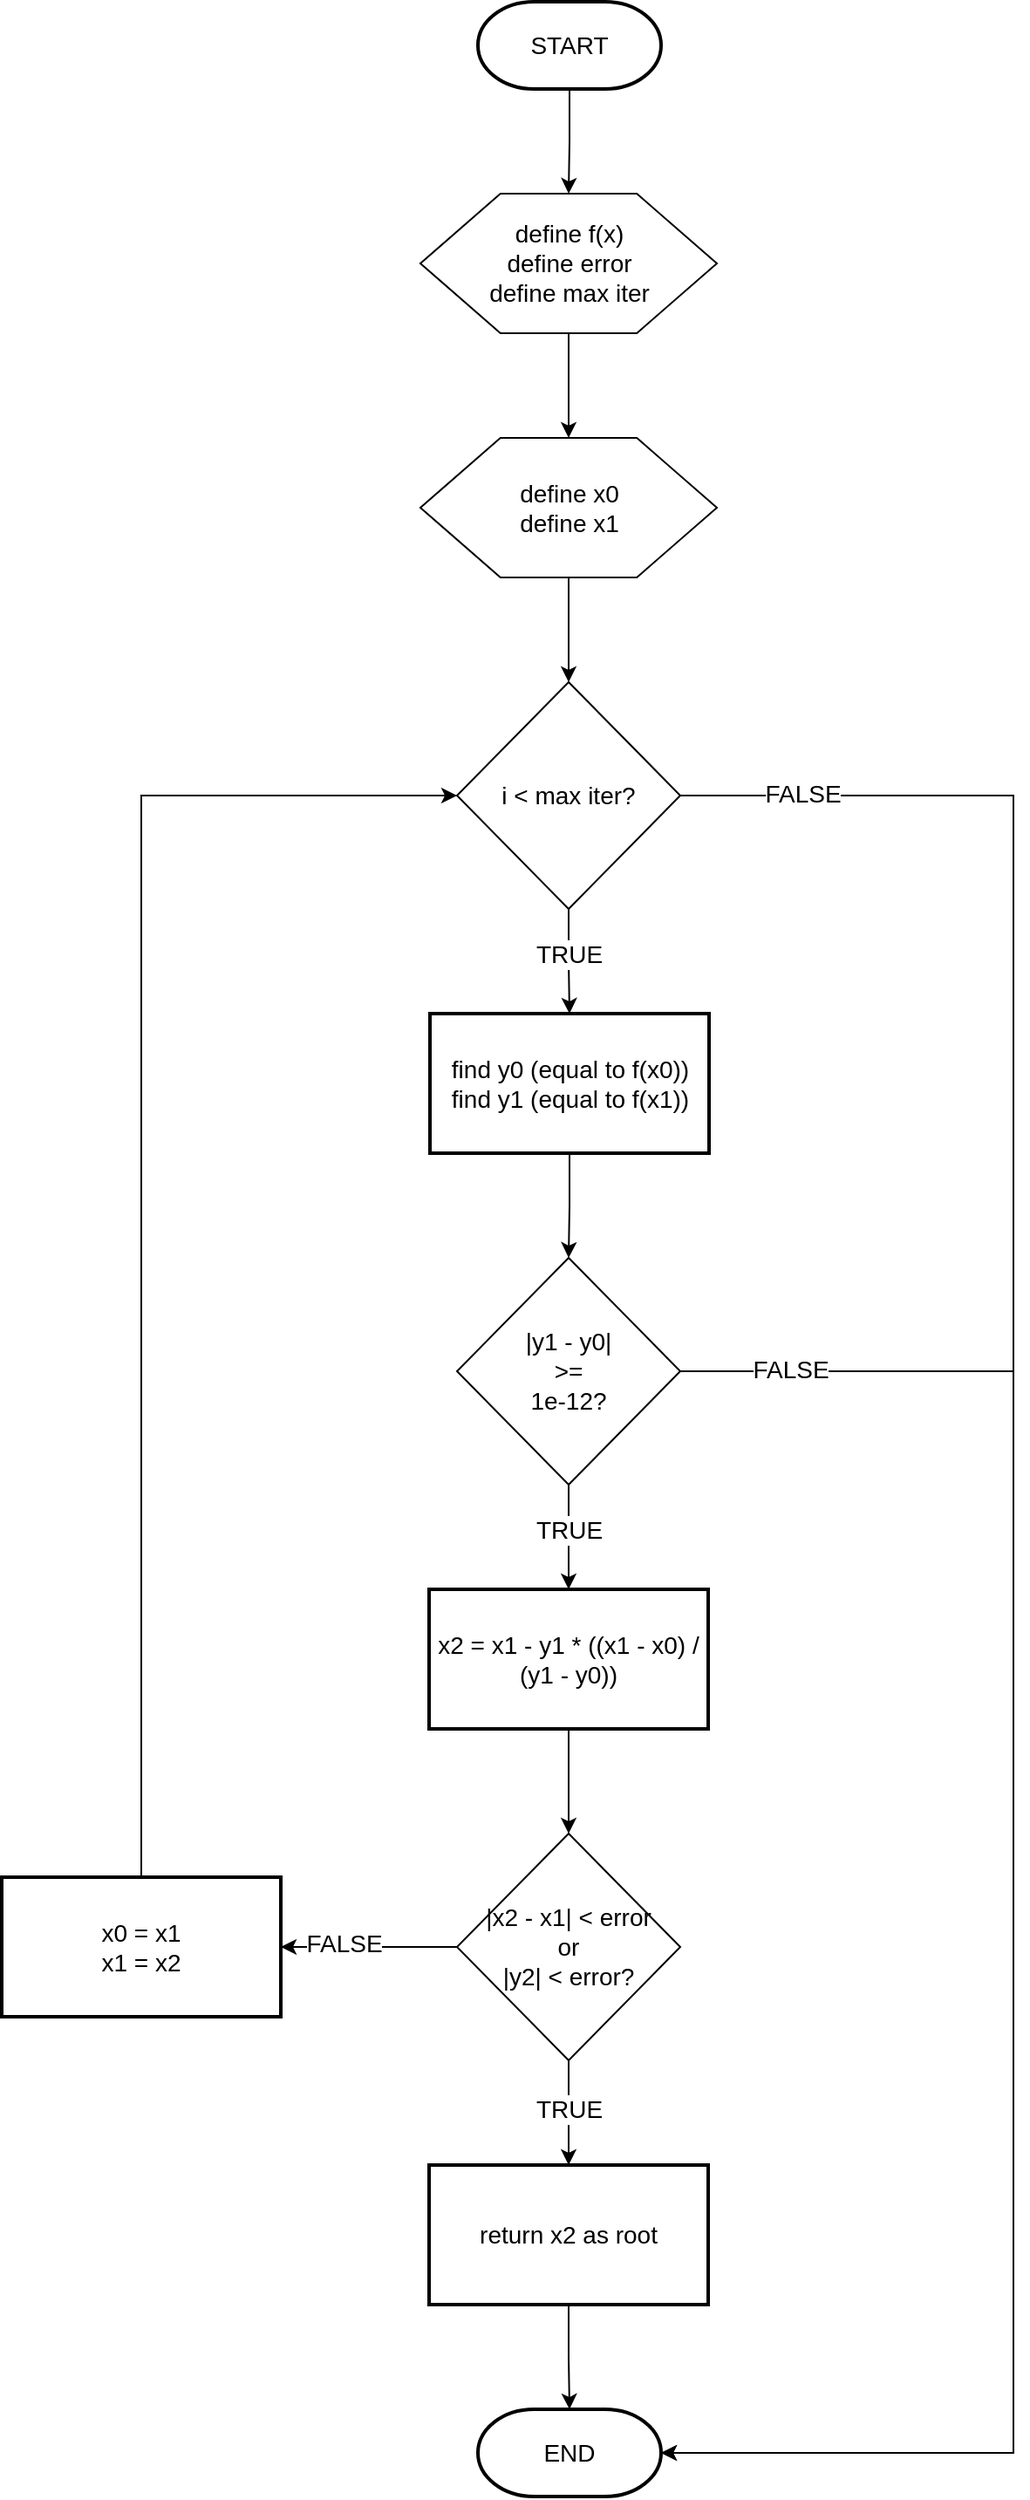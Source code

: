 <mxfile version="28.2.5">
  <diagram name="Page-1" id="8B16Mb9qh1bP5fHbwn5M">
    <mxGraphModel dx="1042" dy="551" grid="1" gridSize="10" guides="1" tooltips="1" connect="1" arrows="1" fold="1" page="1" pageScale="1" pageWidth="850" pageHeight="1100" math="0" shadow="0">
      <root>
        <mxCell id="0" />
        <mxCell id="1" parent="0" />
        <mxCell id="TFgpTVtd9mydYodDTYgu-3" value="" style="edgeStyle=orthogonalEdgeStyle;rounded=0;orthogonalLoop=1;jettySize=auto;html=1;" parent="1" source="TFgpTVtd9mydYodDTYgu-1" target="TFgpTVtd9mydYodDTYgu-2" edge="1">
          <mxGeometry relative="1" as="geometry" />
        </mxCell>
        <mxCell id="TFgpTVtd9mydYodDTYgu-1" value="START" style="strokeWidth=2;html=1;shape=mxgraph.flowchart.terminator;whiteSpace=wrap;fontSize=14;" parent="1" vertex="1">
          <mxGeometry x="373" y="40" width="105" height="50" as="geometry" />
        </mxCell>
        <mxCell id="TFgpTVtd9mydYodDTYgu-5" value="" style="edgeStyle=orthogonalEdgeStyle;rounded=0;orthogonalLoop=1;jettySize=auto;html=1;" parent="1" source="TFgpTVtd9mydYodDTYgu-2" target="TFgpTVtd9mydYodDTYgu-4" edge="1">
          <mxGeometry relative="1" as="geometry" />
        </mxCell>
        <mxCell id="TFgpTVtd9mydYodDTYgu-2" value="define f(x)&lt;div&gt;define error&lt;/div&gt;&lt;div&gt;define max iter&lt;/div&gt;" style="verticalLabelPosition=middle;verticalAlign=middle;html=1;shape=hexagon;perimeter=hexagonPerimeter2;arcSize=6;size=0.27;labelPosition=center;align=center;fontSize=14;" parent="1" vertex="1">
          <mxGeometry x="340" y="150" width="170" height="80" as="geometry" />
        </mxCell>
        <mxCell id="TFgpTVtd9mydYodDTYgu-7" value="" style="edgeStyle=orthogonalEdgeStyle;rounded=0;orthogonalLoop=1;jettySize=auto;html=1;" parent="1" source="TFgpTVtd9mydYodDTYgu-4" target="TFgpTVtd9mydYodDTYgu-6" edge="1">
          <mxGeometry relative="1" as="geometry" />
        </mxCell>
        <mxCell id="TFgpTVtd9mydYodDTYgu-4" value="define x0&lt;div&gt;define x1&lt;/div&gt;" style="verticalLabelPosition=middle;verticalAlign=middle;html=1;shape=hexagon;perimeter=hexagonPerimeter2;arcSize=6;size=0.27;labelPosition=center;align=center;fontSize=14;" parent="1" vertex="1">
          <mxGeometry x="340" y="290" width="170" height="80" as="geometry" />
        </mxCell>
        <mxCell id="TFgpTVtd9mydYodDTYgu-9" value="" style="edgeStyle=orthogonalEdgeStyle;rounded=0;orthogonalLoop=1;jettySize=auto;html=1;" parent="1" source="TFgpTVtd9mydYodDTYgu-6" target="TFgpTVtd9mydYodDTYgu-8" edge="1">
          <mxGeometry relative="1" as="geometry" />
        </mxCell>
        <mxCell id="TFgpTVtd9mydYodDTYgu-20" value="&lt;font style=&quot;font-size: 14px;&quot;&gt;TRUE&lt;/font&gt;" style="edgeLabel;html=1;align=center;verticalAlign=middle;resizable=0;points=[];" parent="TFgpTVtd9mydYodDTYgu-9" vertex="1" connectable="0">
          <mxGeometry x="-0.151" relative="1" as="geometry">
            <mxPoint as="offset" />
          </mxGeometry>
        </mxCell>
        <mxCell id="TFgpTVtd9mydYodDTYgu-6" value="&lt;div&gt;i &amp;lt; max iter?&lt;/div&gt;" style="rhombus;whiteSpace=wrap;html=1;fontSize=14;" parent="1" vertex="1">
          <mxGeometry x="361" y="430" width="128" height="130" as="geometry" />
        </mxCell>
        <mxCell id="TFgpTVtd9mydYodDTYgu-11" value="" style="edgeStyle=orthogonalEdgeStyle;rounded=0;orthogonalLoop=1;jettySize=auto;html=1;" parent="1" source="TFgpTVtd9mydYodDTYgu-8" target="TFgpTVtd9mydYodDTYgu-10" edge="1">
          <mxGeometry relative="1" as="geometry" />
        </mxCell>
        <mxCell id="TFgpTVtd9mydYodDTYgu-8" value="find y0 (equal to f(x0))&lt;div&gt;find y1 (equal to f(x1))&lt;/div&gt;" style="rounded=1;whiteSpace=wrap;html=1;absoluteArcSize=1;arcSize=0;strokeWidth=2;fontSize=14;" parent="1" vertex="1">
          <mxGeometry x="345.5" y="620" width="160" height="80" as="geometry" />
        </mxCell>
        <mxCell id="TFgpTVtd9mydYodDTYgu-13" value="" style="edgeStyle=orthogonalEdgeStyle;rounded=0;orthogonalLoop=1;jettySize=auto;html=1;" parent="1" source="TFgpTVtd9mydYodDTYgu-10" target="TFgpTVtd9mydYodDTYgu-12" edge="1">
          <mxGeometry relative="1" as="geometry" />
        </mxCell>
        <mxCell id="TFgpTVtd9mydYodDTYgu-21" value="&lt;font style=&quot;font-size: 14px;&quot;&gt;TRUE&lt;/font&gt;" style="edgeLabel;html=1;align=center;verticalAlign=middle;resizable=0;points=[];" parent="TFgpTVtd9mydYodDTYgu-13" vertex="1" connectable="0">
          <mxGeometry x="-0.129" relative="1" as="geometry">
            <mxPoint as="offset" />
          </mxGeometry>
        </mxCell>
        <mxCell id="TFgpTVtd9mydYodDTYgu-10" value="&lt;div&gt;|y1 - y0|&lt;/div&gt;&lt;div&gt;&amp;gt;=&lt;/div&gt;&lt;div&gt;1e-12?&lt;/div&gt;" style="rhombus;whiteSpace=wrap;html=1;fontSize=14;" parent="1" vertex="1">
          <mxGeometry x="361" y="760" width="128" height="130" as="geometry" />
        </mxCell>
        <mxCell id="TFgpTVtd9mydYodDTYgu-16" value="" style="edgeStyle=orthogonalEdgeStyle;rounded=0;orthogonalLoop=1;jettySize=auto;html=1;" parent="1" source="TFgpTVtd9mydYodDTYgu-12" target="TFgpTVtd9mydYodDTYgu-14" edge="1">
          <mxGeometry relative="1" as="geometry" />
        </mxCell>
        <mxCell id="TFgpTVtd9mydYodDTYgu-12" value="x2 = x1 - y1 * ((x1 - x0) / (y1 - y0))" style="rounded=1;whiteSpace=wrap;html=1;absoluteArcSize=1;arcSize=0;strokeWidth=2;fontSize=14;" parent="1" vertex="1">
          <mxGeometry x="345" y="950" width="160" height="80" as="geometry" />
        </mxCell>
        <mxCell id="TFgpTVtd9mydYodDTYgu-17" value="" style="edgeStyle=orthogonalEdgeStyle;rounded=0;orthogonalLoop=1;jettySize=auto;html=1;" parent="1" source="TFgpTVtd9mydYodDTYgu-14" target="TFgpTVtd9mydYodDTYgu-15" edge="1">
          <mxGeometry relative="1" as="geometry" />
        </mxCell>
        <mxCell id="TFgpTVtd9mydYodDTYgu-22" value="&lt;font style=&quot;font-size: 14px;&quot;&gt;TRUE&lt;/font&gt;" style="edgeLabel;html=1;align=center;verticalAlign=middle;resizable=0;points=[];" parent="TFgpTVtd9mydYodDTYgu-17" vertex="1" connectable="0">
          <mxGeometry x="-0.085" relative="1" as="geometry">
            <mxPoint as="offset" />
          </mxGeometry>
        </mxCell>
        <mxCell id="TFgpTVtd9mydYodDTYgu-30" value="" style="edgeStyle=orthogonalEdgeStyle;rounded=0;orthogonalLoop=1;jettySize=auto;html=1;" parent="1" source="TFgpTVtd9mydYodDTYgu-14" target="TFgpTVtd9mydYodDTYgu-29" edge="1">
          <mxGeometry relative="1" as="geometry" />
        </mxCell>
        <mxCell id="TFgpTVtd9mydYodDTYgu-32" value="&lt;span style=&quot;font-size: 14px;&quot;&gt;FALSE&lt;/span&gt;" style="edgeLabel;html=1;align=center;verticalAlign=middle;resizable=0;points=[];" parent="TFgpTVtd9mydYodDTYgu-30" vertex="1" connectable="0">
          <mxGeometry x="0.29" y="-2" relative="1" as="geometry">
            <mxPoint as="offset" />
          </mxGeometry>
        </mxCell>
        <mxCell id="TFgpTVtd9mydYodDTYgu-14" value="&lt;div&gt;|x2 - x1| &amp;lt; error&lt;/div&gt;&lt;div&gt;or&lt;/div&gt;&lt;div&gt;|y2| &amp;lt; error?&lt;/div&gt;" style="rhombus;whiteSpace=wrap;html=1;fontSize=14;" parent="1" vertex="1">
          <mxGeometry x="361" y="1090" width="128" height="130" as="geometry" />
        </mxCell>
        <mxCell id="TFgpTVtd9mydYodDTYgu-19" value="" style="edgeStyle=orthogonalEdgeStyle;rounded=0;orthogonalLoop=1;jettySize=auto;html=1;" parent="1" source="TFgpTVtd9mydYodDTYgu-15" target="TFgpTVtd9mydYodDTYgu-18" edge="1">
          <mxGeometry relative="1" as="geometry" />
        </mxCell>
        <mxCell id="TFgpTVtd9mydYodDTYgu-15" value="return x2 as root" style="rounded=1;whiteSpace=wrap;html=1;absoluteArcSize=1;arcSize=0;strokeWidth=2;fontSize=14;" parent="1" vertex="1">
          <mxGeometry x="345" y="1280" width="160" height="80" as="geometry" />
        </mxCell>
        <mxCell id="TFgpTVtd9mydYodDTYgu-18" value="END" style="strokeWidth=2;html=1;shape=mxgraph.flowchart.terminator;whiteSpace=wrap;fontSize=14;" parent="1" vertex="1">
          <mxGeometry x="373" y="1420" width="105" height="50" as="geometry" />
        </mxCell>
        <mxCell id="TFgpTVtd9mydYodDTYgu-23" style="edgeStyle=orthogonalEdgeStyle;rounded=0;orthogonalLoop=1;jettySize=auto;html=1;exitX=1;exitY=0.5;exitDx=0;exitDy=0;entryX=1;entryY=0.5;entryDx=0;entryDy=0;entryPerimeter=0;" parent="1" source="TFgpTVtd9mydYodDTYgu-6" target="TFgpTVtd9mydYodDTYgu-18" edge="1">
          <mxGeometry relative="1" as="geometry">
            <Array as="points">
              <mxPoint x="680" y="495" />
              <mxPoint x="680" y="1445" />
            </Array>
          </mxGeometry>
        </mxCell>
        <mxCell id="TFgpTVtd9mydYodDTYgu-25" value="&lt;font style=&quot;font-size: 14px;&quot;&gt;FALSE&lt;/font&gt;" style="edgeLabel;html=1;align=center;verticalAlign=middle;resizable=0;points=[];" parent="TFgpTVtd9mydYodDTYgu-23" vertex="1" connectable="0">
          <mxGeometry x="-0.896" y="1" relative="1" as="geometry">
            <mxPoint as="offset" />
          </mxGeometry>
        </mxCell>
        <mxCell id="TFgpTVtd9mydYodDTYgu-24" style="edgeStyle=orthogonalEdgeStyle;rounded=0;orthogonalLoop=1;jettySize=auto;html=1;exitX=1;exitY=0.5;exitDx=0;exitDy=0;entryX=1;entryY=0.5;entryDx=0;entryDy=0;entryPerimeter=0;" parent="1" source="TFgpTVtd9mydYodDTYgu-10" target="TFgpTVtd9mydYodDTYgu-18" edge="1">
          <mxGeometry relative="1" as="geometry">
            <Array as="points">
              <mxPoint x="680" y="825" />
              <mxPoint x="680" y="1445" />
            </Array>
          </mxGeometry>
        </mxCell>
        <mxCell id="TFgpTVtd9mydYodDTYgu-26" value="&lt;font style=&quot;font-size: 14px;&quot;&gt;FALSE&lt;/font&gt;" style="edgeLabel;html=1;align=center;verticalAlign=middle;resizable=0;points=[];" parent="TFgpTVtd9mydYodDTYgu-24" vertex="1" connectable="0">
          <mxGeometry x="-0.876" y="1" relative="1" as="geometry">
            <mxPoint as="offset" />
          </mxGeometry>
        </mxCell>
        <mxCell id="TFgpTVtd9mydYodDTYgu-31" style="edgeStyle=orthogonalEdgeStyle;rounded=0;orthogonalLoop=1;jettySize=auto;html=1;exitX=0.5;exitY=0;exitDx=0;exitDy=0;entryX=0;entryY=0.5;entryDx=0;entryDy=0;" parent="1" source="TFgpTVtd9mydYodDTYgu-29" target="TFgpTVtd9mydYodDTYgu-6" edge="1">
          <mxGeometry relative="1" as="geometry" />
        </mxCell>
        <mxCell id="TFgpTVtd9mydYodDTYgu-29" value="x0 = x1&lt;div&gt;x1 = x2&lt;/div&gt;" style="rounded=1;whiteSpace=wrap;html=1;absoluteArcSize=1;arcSize=0;strokeWidth=2;fontSize=14;" parent="1" vertex="1">
          <mxGeometry x="100" y="1115" width="160" height="80" as="geometry" />
        </mxCell>
      </root>
    </mxGraphModel>
  </diagram>
</mxfile>
